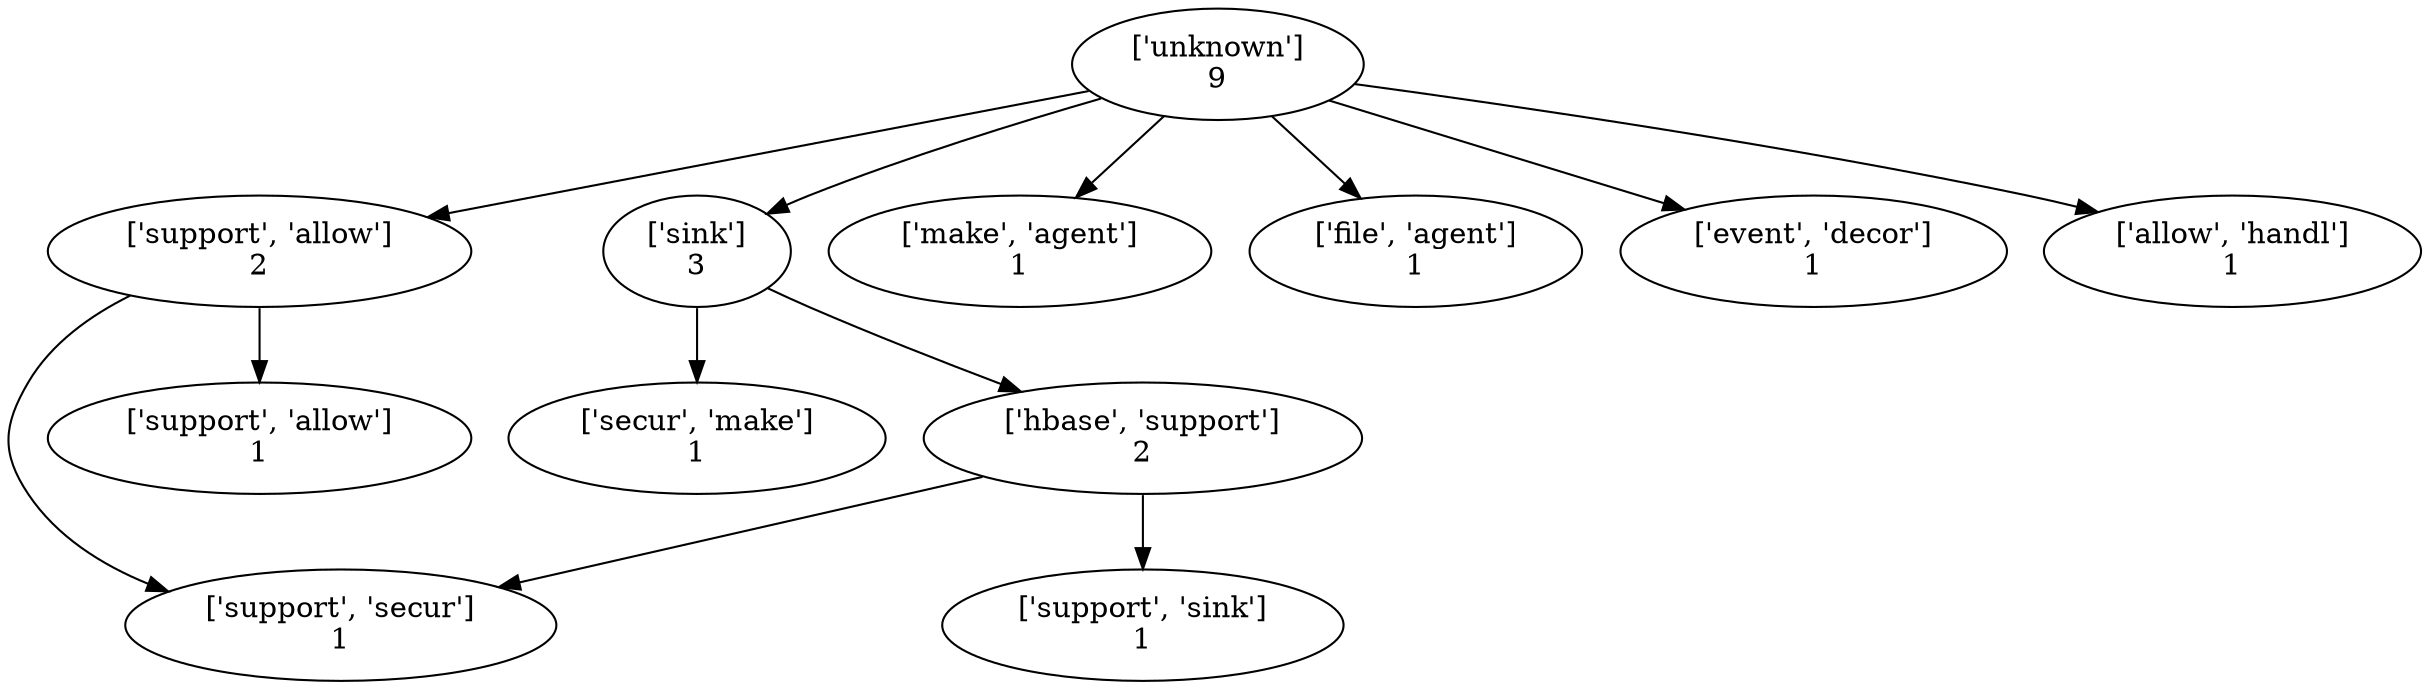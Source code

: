 strict digraph  {
	"['unknown']
9" -> "['support', 'allow']
2";
	"['unknown']
9" -> "['sink']
3";
	"['unknown']
9" -> "['make', 'agent']
1";
	"['unknown']
9" -> "['file', 'agent']
1";
	"['unknown']
9" -> "['event', 'decor']
1";
	"['unknown']
9" -> "['allow', 'handl']
1";
	"['support', 'allow']
2" -> "['support', 'secur']
1";
	"['support', 'allow']
2" -> "['support', 'allow']
1";
	"['sink']
3" -> "['secur', 'make']
1";
	"['sink']
3" -> "['hbase', 'support']
2";
	"['hbase', 'support']
2" -> "['support', 'secur']
1";
	"['hbase', 'support']
2" -> "['support', 'sink']
1";
}

